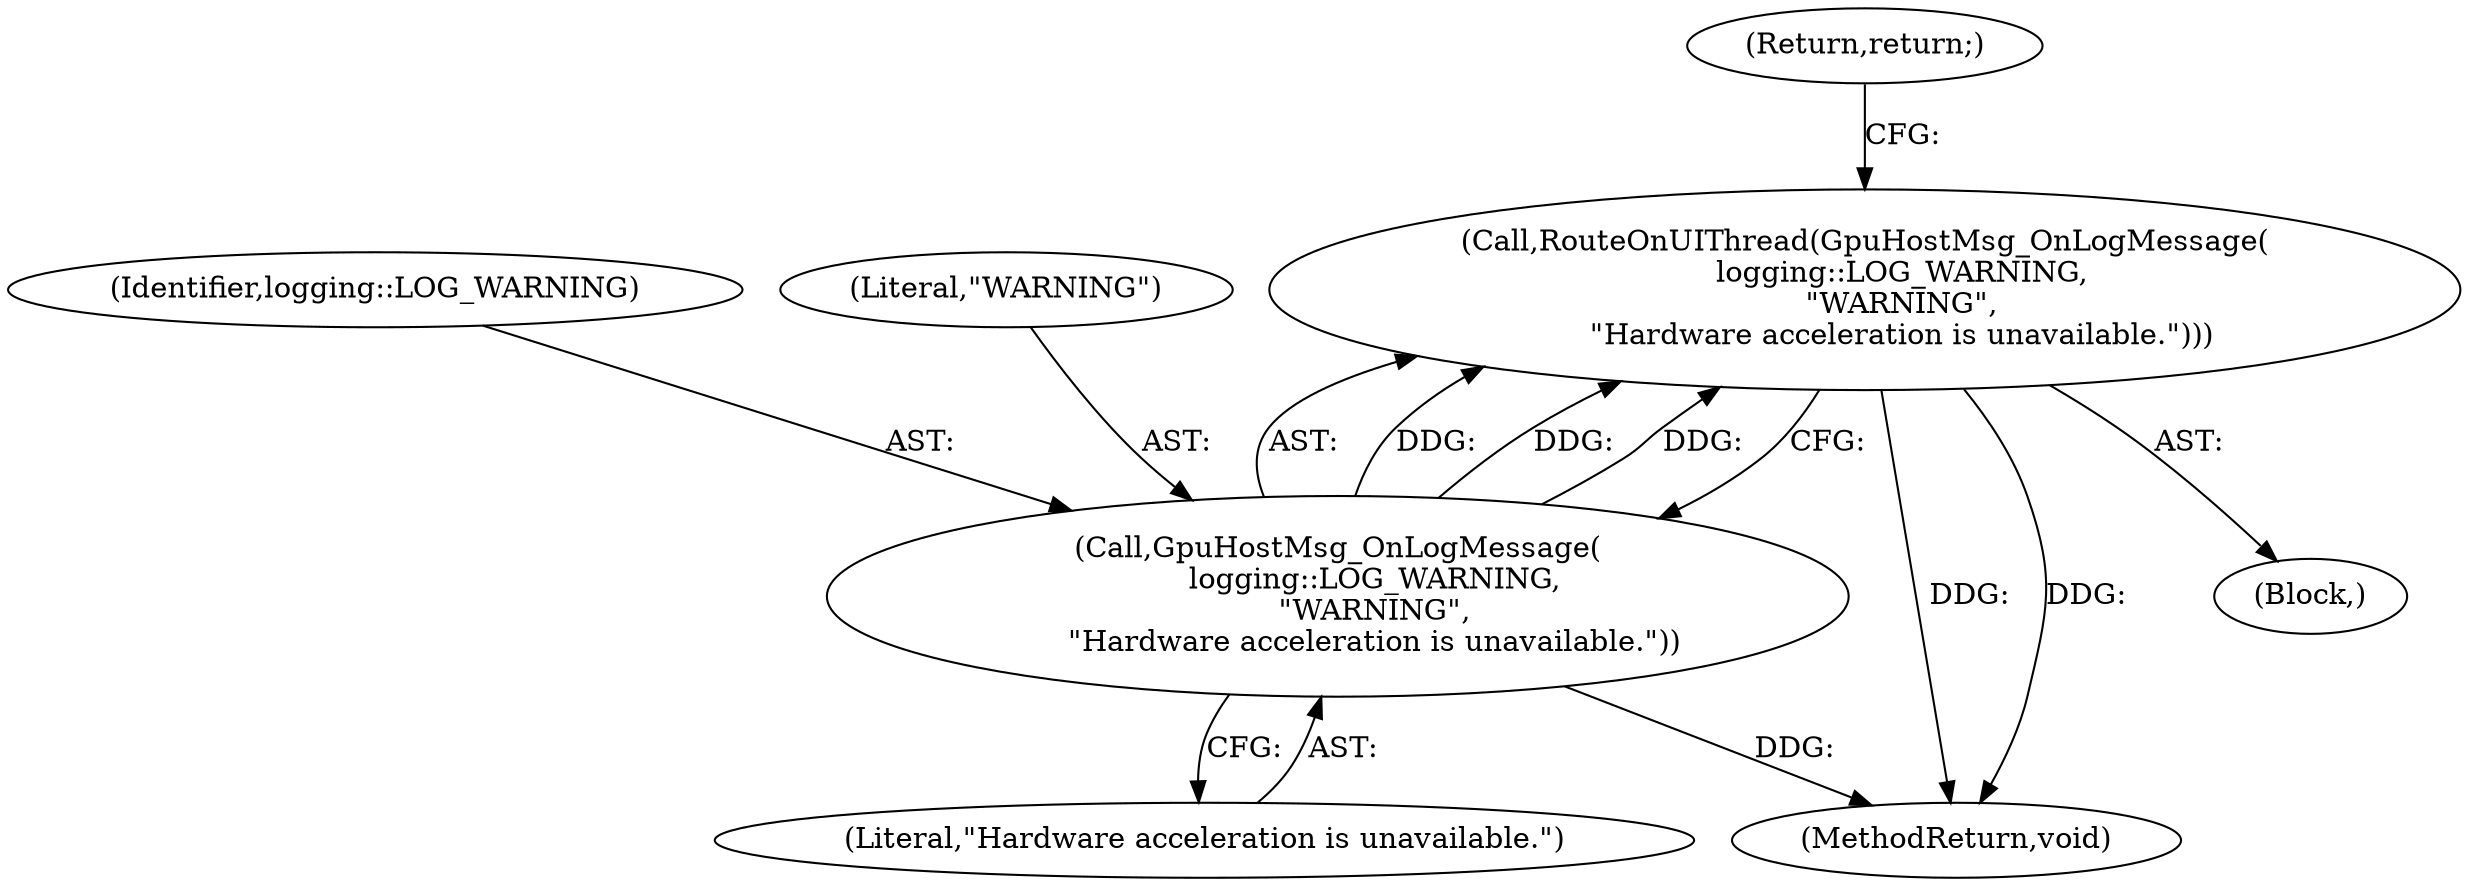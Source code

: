 digraph "0_Chrome_cd0bd79d6ebdb72183e6f0833673464cc10b3600_5@API" {
"1000123" [label="(Call,RouteOnUIThread(GpuHostMsg_OnLogMessage(\n        logging::LOG_WARNING,\n        \"WARNING\",\n        \"Hardware acceleration is unavailable.\")))"];
"1000124" [label="(Call,GpuHostMsg_OnLogMessage(\n        logging::LOG_WARNING,\n        \"WARNING\",\n        \"Hardware acceleration is unavailable.\"))"];
"1000128" [label="(Return,return;)"];
"1000114" [label="(Block,)"];
"1000125" [label="(Identifier,logging::LOG_WARNING)"];
"1000126" [label="(Literal,\"WARNING\")"];
"1000123" [label="(Call,RouteOnUIThread(GpuHostMsg_OnLogMessage(\n        logging::LOG_WARNING,\n        \"WARNING\",\n        \"Hardware acceleration is unavailable.\")))"];
"1000127" [label="(Literal,\"Hardware acceleration is unavailable.\")"];
"1000124" [label="(Call,GpuHostMsg_OnLogMessage(\n        logging::LOG_WARNING,\n        \"WARNING\",\n        \"Hardware acceleration is unavailable.\"))"];
"1000132" [label="(MethodReturn,void)"];
"1000123" -> "1000114"  [label="AST: "];
"1000123" -> "1000124"  [label="CFG: "];
"1000124" -> "1000123"  [label="AST: "];
"1000128" -> "1000123"  [label="CFG: "];
"1000123" -> "1000132"  [label="DDG: "];
"1000123" -> "1000132"  [label="DDG: "];
"1000124" -> "1000123"  [label="DDG: "];
"1000124" -> "1000123"  [label="DDG: "];
"1000124" -> "1000123"  [label="DDG: "];
"1000124" -> "1000127"  [label="CFG: "];
"1000125" -> "1000124"  [label="AST: "];
"1000126" -> "1000124"  [label="AST: "];
"1000127" -> "1000124"  [label="AST: "];
"1000124" -> "1000132"  [label="DDG: "];
}
